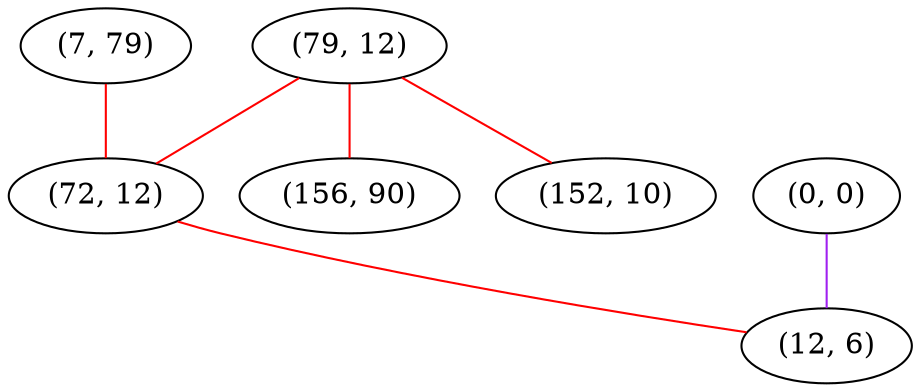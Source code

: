 graph "" {
"(79, 12)";
"(0, 0)";
"(7, 79)";
"(72, 12)";
"(12, 6)";
"(156, 90)";
"(152, 10)";
"(79, 12)" -- "(156, 90)"  [color=red, key=0, weight=1];
"(79, 12)" -- "(152, 10)"  [color=red, key=0, weight=1];
"(79, 12)" -- "(72, 12)"  [color=red, key=0, weight=1];
"(0, 0)" -- "(12, 6)"  [color=purple, key=0, weight=4];
"(7, 79)" -- "(72, 12)"  [color=red, key=0, weight=1];
"(72, 12)" -- "(12, 6)"  [color=red, key=0, weight=1];
}
